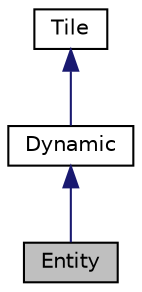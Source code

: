 digraph "Entity"
{
 // LATEX_PDF_SIZE
  edge [fontname="Helvetica",fontsize="10",labelfontname="Helvetica",labelfontsize="10"];
  node [fontname="Helvetica",fontsize="10",shape=record];
  Node1 [label="Entity",height=0.2,width=0.4,color="black", fillcolor="grey75", style="filled", fontcolor="black",tooltip="introduces health and fight power, and will describe players and mobs more aptly"];
  Node2 -> Node1 [dir="back",color="midnightblue",fontsize="10",style="solid",fontname="Helvetica"];
  Node2 [label="Dynamic",height=0.2,width=0.4,color="black", fillcolor="white", style="filled",URL="$class_dynamic.html",tooltip="Dynamic class introduces velocity, speed, and direction. Will be used to describe players,..."];
  Node3 -> Node2 [dir="back",color="midnightblue",fontsize="10",style="solid",fontname="Helvetica"];
  Node3 [label="Tile",height=0.2,width=0.4,color="black", fillcolor="white", style="filled",URL="$class_tile.html",tooltip=" "];
}
